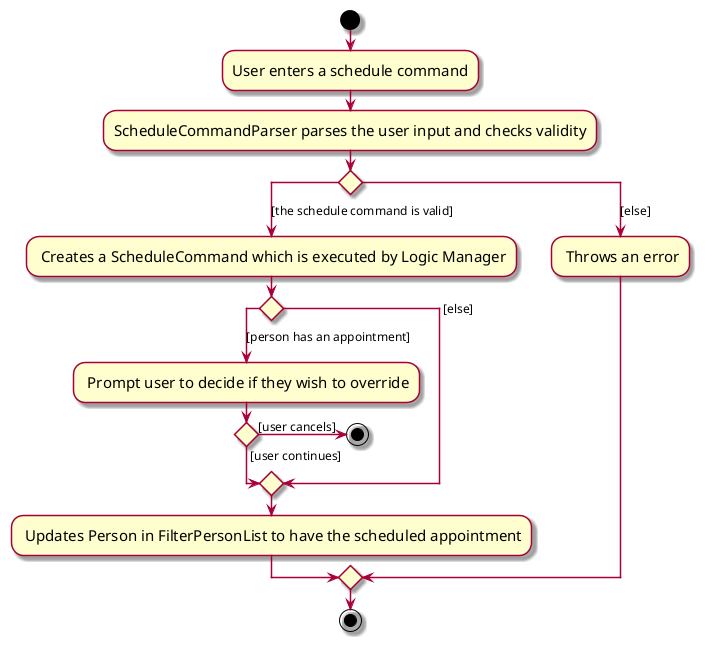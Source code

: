 @startuml
skin rose
skinparam ActivityFontSize 15
skinparam ArrowFontSize 12
start
:User enters a schedule command;

:ScheduleCommandParser parses the user input and checks validity;


'Since the beta syntax does not support placing the condition outside the
'diamond we place it as the true branch instead.

switch ()
case([the schedule command is valid])
    : Creates a ScheduleCommand which is executed by Logic Manager;
      switch()
      case([person has an appointment])
      : Prompt user to decide if they wish to override;
       if () then ([user continues])
       else ([user cancels])
       stop;
       endif;
      case([else])
      endswitch
    : Updates Person in FilterPersonList to have the scheduled appointment;
case([else])
    : Throws an error;
endswitch
stop
@enduml
